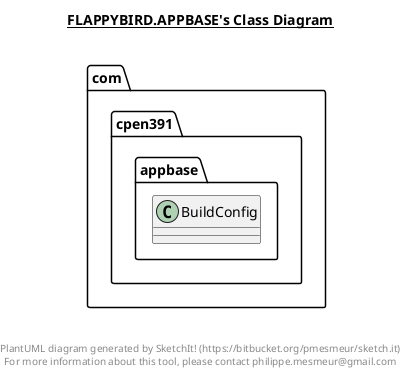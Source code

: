 @startuml

title __FLAPPYBIRD.APPBASE's Class Diagram__\n

  namespace com.cpen391.appbase {
    class com.cpen391.appbase.BuildConfig {
    }
  }
  



right footer


PlantUML diagram generated by SketchIt! (https://bitbucket.org/pmesmeur/sketch.it)
For more information about this tool, please contact philippe.mesmeur@gmail.com
endfooter

@enduml
